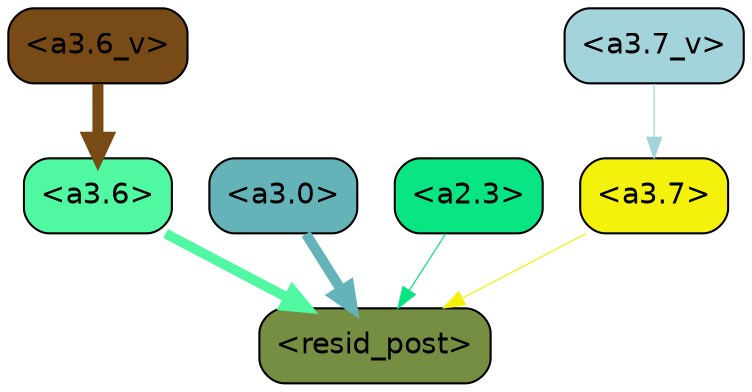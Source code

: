 strict digraph "" {
	graph [bgcolor=transparent,
		layout=dot,
		overlap=false,
		splines=true
	];
	"<a3.7>"	[color=black,
		fillcolor="#f4f20c",
		fontname=Helvetica,
		shape=box,
		style="filled, rounded"];
	"<resid_post>"	[color=black,
		fillcolor="#758e42",
		fontname=Helvetica,
		shape=box,
		style="filled, rounded"];
	"<a3.7>" -> "<resid_post>"	[color="#f4f20c",
		penwidth=0.6];
	"<a3.6>"	[color=black,
		fillcolor="#50f8a1",
		fontname=Helvetica,
		shape=box,
		style="filled, rounded"];
	"<a3.6>" -> "<resid_post>"	[color="#50f8a1",
		penwidth=4.751592040061951];
	"<a3.0>"	[color=black,
		fillcolor="#63b3b9",
		fontname=Helvetica,
		shape=box,
		style="filled, rounded"];
	"<a3.0>" -> "<resid_post>"	[color="#63b3b9",
		penwidth=4.904066681861877];
	"<a2.3>"	[color=black,
		fillcolor="#0ae583",
		fontname=Helvetica,
		shape=box,
		style="filled, rounded"];
	"<a2.3>" -> "<resid_post>"	[color="#0ae583",
		penwidth=0.6];
	"<a3.7_v>"	[color=black,
		fillcolor="#a4d4db",
		fontname=Helvetica,
		shape=box,
		style="filled, rounded"];
	"<a3.7_v>" -> "<a3.7>"	[color="#a4d4db",
		penwidth=0.6];
	"<a3.6_v>"	[color=black,
		fillcolor="#784a15",
		fontname=Helvetica,
		shape=box,
		style="filled, rounded"];
	"<a3.6_v>" -> "<a3.6>"	[color="#784a15",
		penwidth=5.297133803367615];
}
